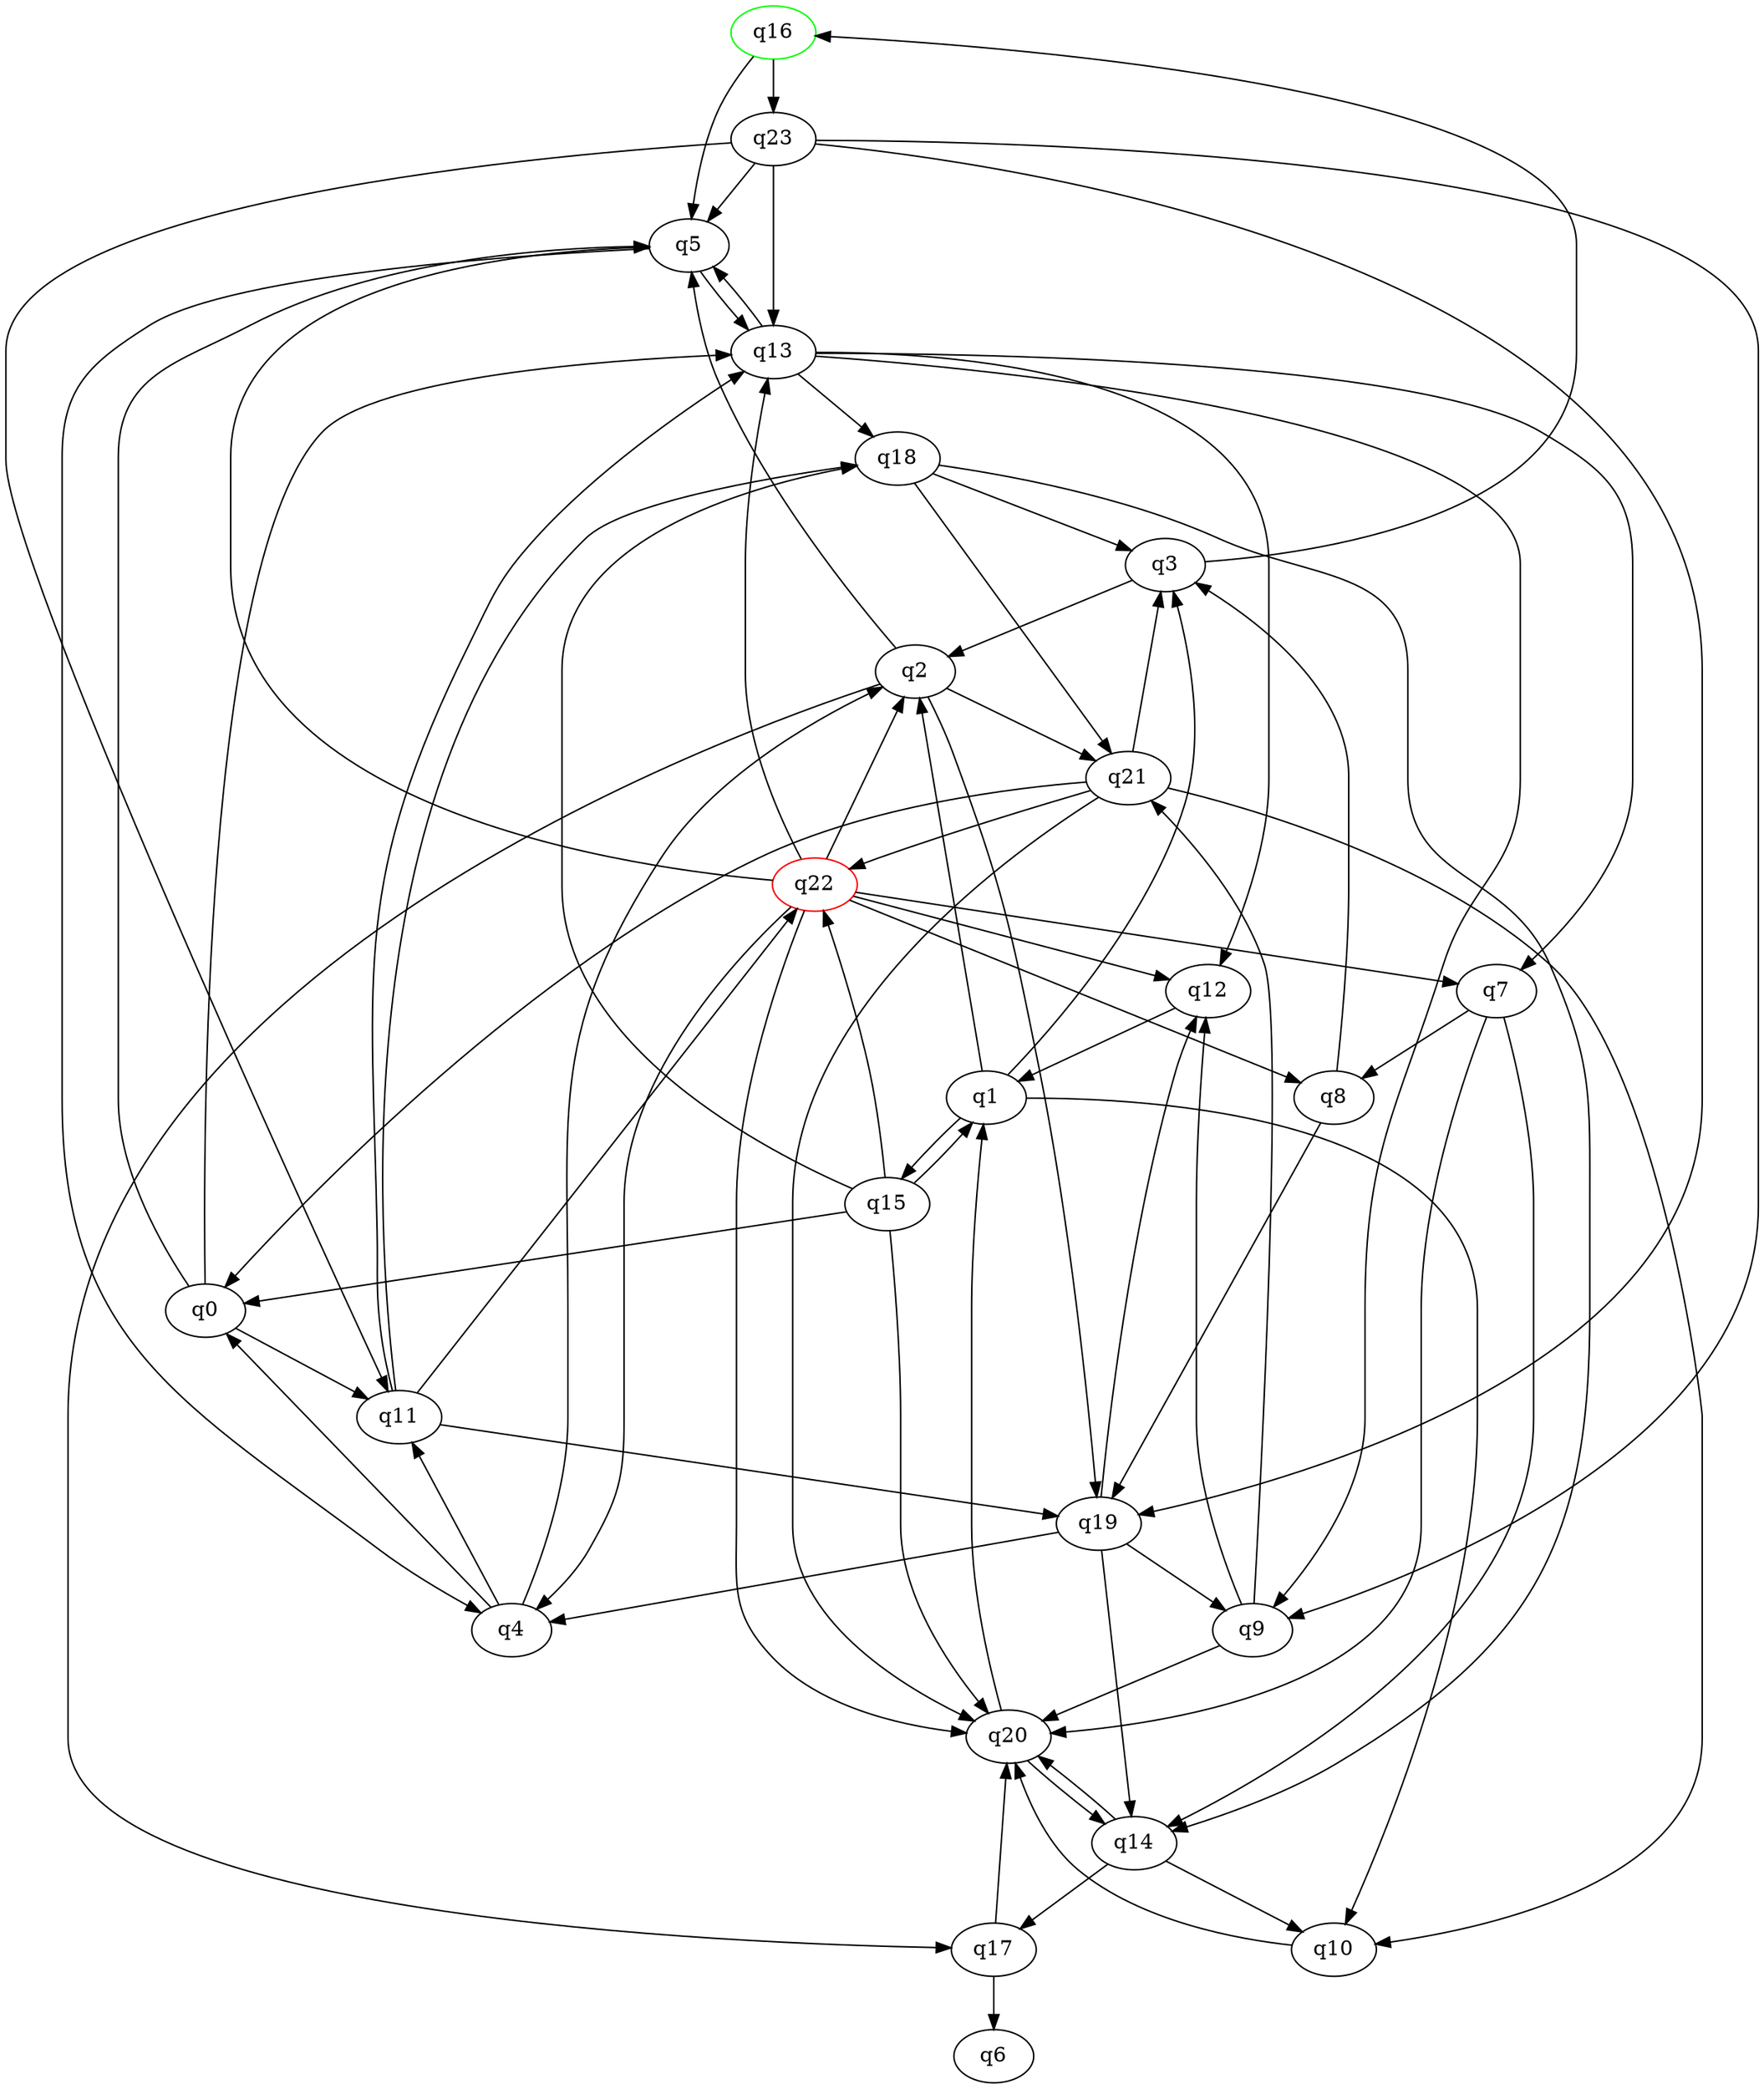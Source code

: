 digraph A{
q16 [initial=1,color=green];
q22 [final=1,color=red];
q0 -> q5;
q0 -> q11;
q0 -> q13;
q1 -> q2;
q1 -> q3;
q1 -> q10;
q1 -> q15;
q2 -> q5;
q2 -> q17;
q2 -> q19;
q2 -> q21;
q3 -> q2;
q3 -> q16;
q4 -> q0;
q4 -> q2;
q4 -> q11;
q5 -> q4;
q5 -> q13;
q7 -> q8;
q7 -> q14;
q7 -> q20;
q8 -> q3;
q8 -> q19;
q9 -> q12;
q9 -> q20;
q9 -> q21;
q10 -> q20;
q11 -> q13;
q11 -> q18;
q11 -> q19;
q11 -> q22;
q12 -> q1;
q13 -> q5;
q13 -> q7;
q13 -> q9;
q13 -> q12;
q13 -> q18;
q14 -> q10;
q14 -> q17;
q14 -> q20;
q15 -> q0;
q15 -> q1;
q15 -> q18;
q15 -> q20;
q15 -> q22;
q16 -> q5;
q16 -> q23;
q17 -> q6;
q17 -> q20;
q18 -> q3;
q18 -> q14;
q18 -> q21;
q19 -> q4;
q19 -> q9;
q19 -> q12;
q19 -> q14;
q20 -> q1;
q20 -> q14;
q21 -> q0;
q21 -> q3;
q21 -> q10;
q21 -> q20;
q21 -> q22;
q22 -> q2;
q22 -> q4;
q22 -> q5;
q22 -> q7;
q22 -> q8;
q22 -> q12;
q22 -> q13;
q22 -> q20;
q23 -> q5;
q23 -> q9;
q23 -> q11;
q23 -> q13;
q23 -> q19;
}